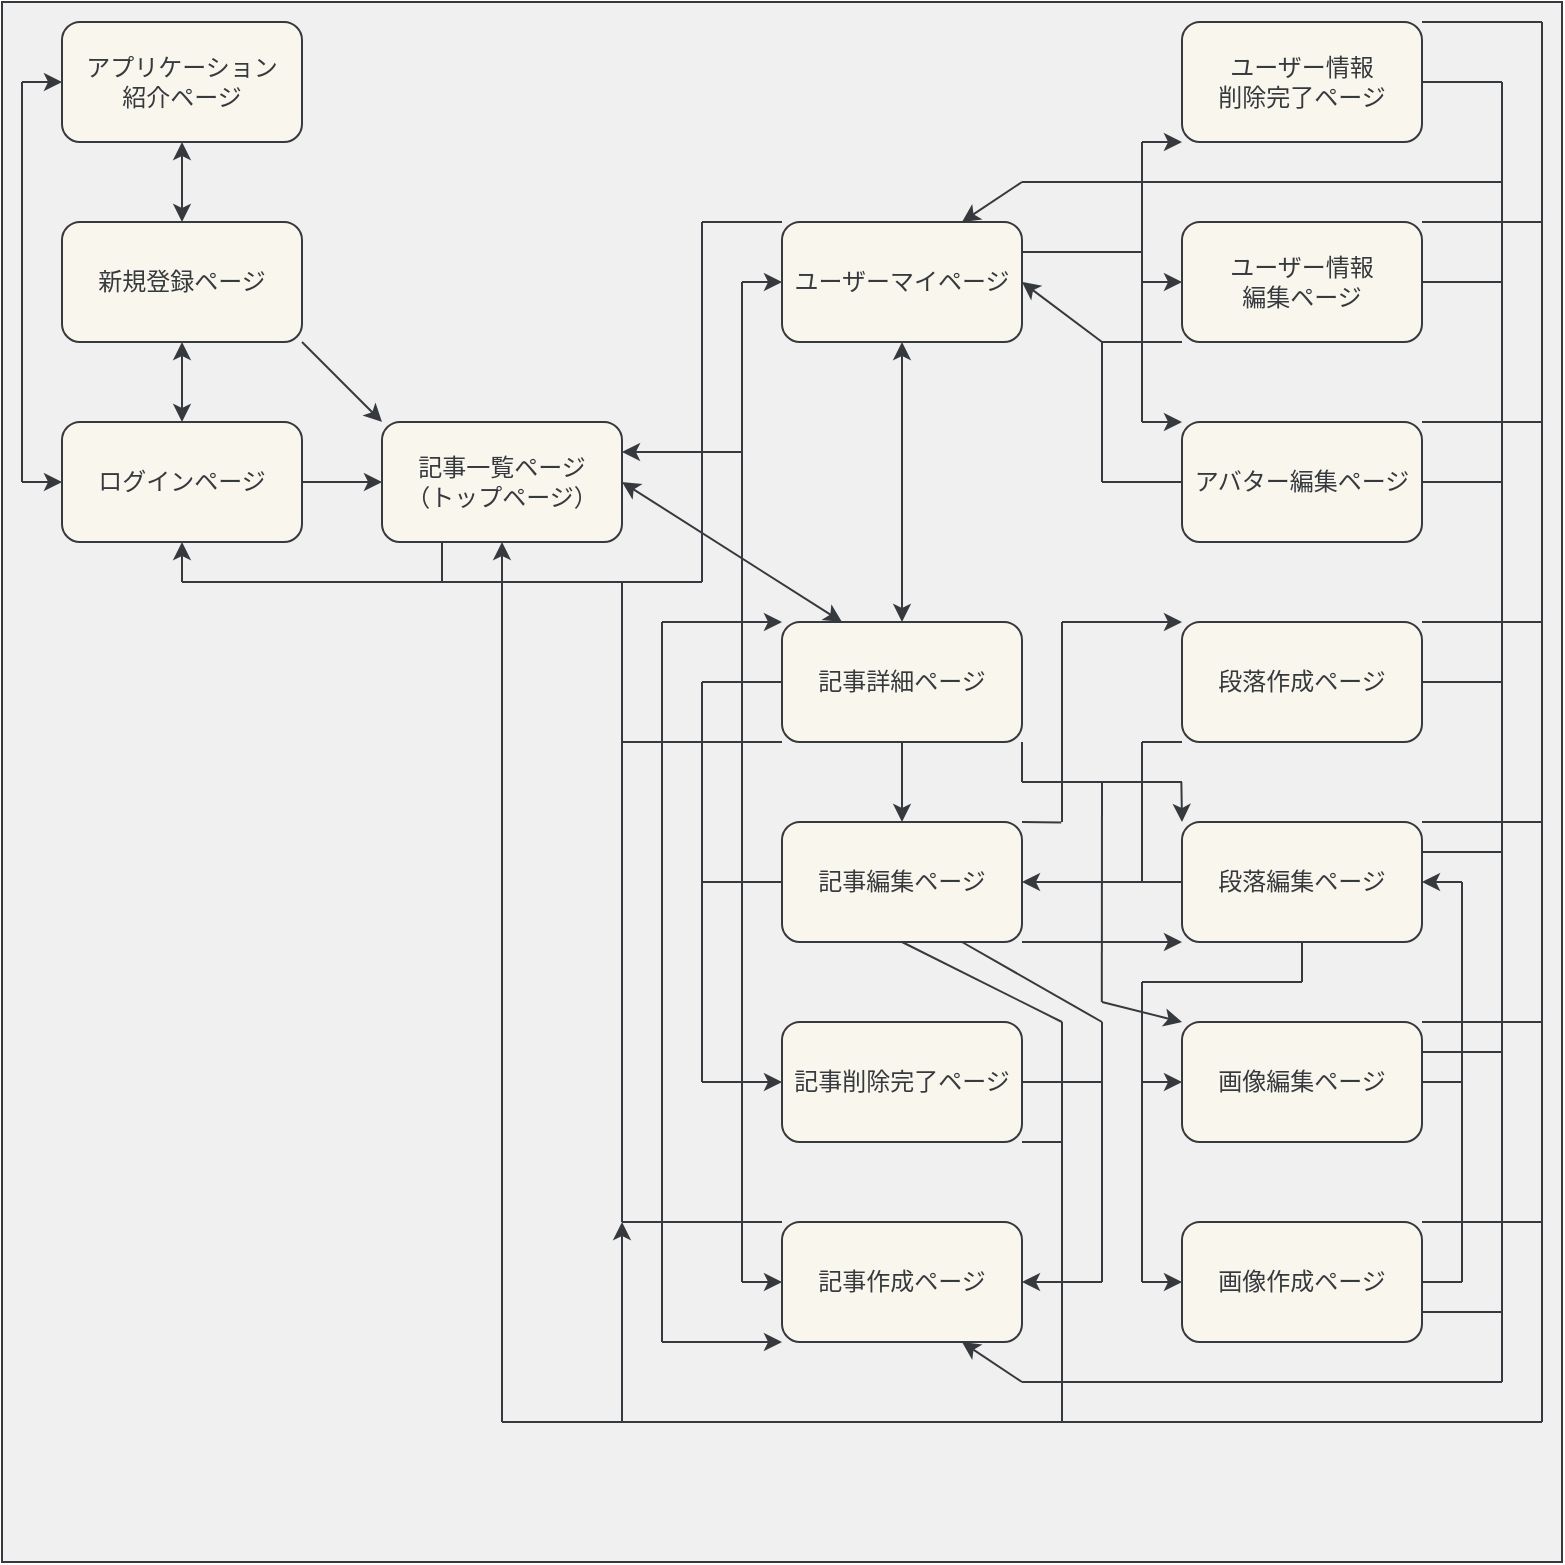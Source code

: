 <mxfile>
    <diagram id="jWzT5kIlaQoX1pOMeJen" name="ページ1">
        <mxGraphModel dx="1187" dy="779" grid="1" gridSize="10" guides="1" tooltips="1" connect="1" arrows="1" fold="1" page="1" pageScale="1" pageWidth="827" pageHeight="1169" math="0" shadow="0">
            <root>
                <mxCell id="0"/>
                <mxCell id="1" parent="0"/>
                <mxCell id="247" value="" style="whiteSpace=wrap;html=1;aspect=fixed;fillColor=#F0F0F0;strokeColor=#36393d;" parent="1" vertex="1">
                    <mxGeometry x="10" y="10" width="780" height="780" as="geometry"/>
                </mxCell>
                <mxCell id="112" style="edgeStyle=none;html=1;exitX=0.5;exitY=1;exitDx=0;exitDy=0;entryX=0.5;entryY=0;entryDx=0;entryDy=0;fontColor=#36393D;startArrow=classic;startFill=1;labelBackgroundColor=none;fillColor=#f9f7ed;strokeColor=#36393D;" parent="1" source="9" target="15" edge="1">
                    <mxGeometry relative="1" as="geometry"/>
                </mxCell>
                <mxCell id="144" style="edgeStyle=none;html=1;exitX=0;exitY=0.5;exitDx=0;exitDy=0;fontColor=#36393D;startArrow=classic;startFill=1;endArrow=none;endFill=0;labelBackgroundColor=none;fillColor=#f9f7ed;strokeColor=#36393D;" parent="1" source="9" edge="1">
                    <mxGeometry relative="1" as="geometry">
                        <mxPoint x="20" y="50" as="targetPoint"/>
                    </mxGeometry>
                </mxCell>
                <mxCell id="9" value="アプリケーション&lt;br&gt;紹介ページ" style="rounded=1;whiteSpace=wrap;html=1;labelBackgroundColor=none;fillColor=#f9f7ed;strokeColor=#36393D;fontColor=#36393D;" parent="1" vertex="1">
                    <mxGeometry x="40" y="20" width="120" height="60" as="geometry"/>
                </mxCell>
                <mxCell id="145" style="edgeStyle=none;html=1;exitX=1;exitY=0.5;exitDx=0;exitDy=0;entryX=0;entryY=0.5;entryDx=0;entryDy=0;fontColor=#36393D;startArrow=none;startFill=0;endArrow=classic;endFill=1;labelBackgroundColor=none;fillColor=#f9f7ed;strokeColor=#36393D;" parent="1" source="12" target="18" edge="1">
                    <mxGeometry relative="1" as="geometry"/>
                </mxCell>
                <mxCell id="240" style="edgeStyle=none;html=1;exitX=0.5;exitY=1;exitDx=0;exitDy=0;fontColor=#36393D;startArrow=classic;startFill=1;endArrow=none;endFill=0;labelBackgroundColor=none;fillColor=#f9f7ed;strokeColor=#36393D;" parent="1" source="12" edge="1">
                    <mxGeometry relative="1" as="geometry">
                        <mxPoint x="100" y="300" as="targetPoint"/>
                    </mxGeometry>
                </mxCell>
                <mxCell id="245" style="edgeStyle=none;html=1;exitX=0;exitY=0.5;exitDx=0;exitDy=0;fontColor=#36393D;startArrow=classic;startFill=1;endArrow=none;endFill=0;labelBackgroundColor=none;fillColor=#f9f7ed;strokeColor=#36393D;" parent="1" source="12" edge="1">
                    <mxGeometry relative="1" as="geometry">
                        <mxPoint x="20" y="250" as="targetPoint"/>
                    </mxGeometry>
                </mxCell>
                <mxCell id="12" value="ログインページ" style="rounded=1;whiteSpace=wrap;html=1;labelBackgroundColor=none;fillColor=#f9f7ed;strokeColor=#36393D;fontColor=#36393D;" parent="1" vertex="1">
                    <mxGeometry x="40" y="220" width="120" height="60" as="geometry"/>
                </mxCell>
                <mxCell id="113" style="edgeStyle=none;html=1;exitX=0.5;exitY=1;exitDx=0;exitDy=0;entryX=0.5;entryY=0;entryDx=0;entryDy=0;fontColor=#36393D;startArrow=classic;startFill=1;labelBackgroundColor=none;fillColor=#f9f7ed;strokeColor=#36393D;" parent="1" source="15" target="12" edge="1">
                    <mxGeometry relative="1" as="geometry"/>
                </mxCell>
                <mxCell id="146" style="edgeStyle=none;html=1;exitX=1;exitY=1;exitDx=0;exitDy=0;entryX=0;entryY=0;entryDx=0;entryDy=0;fontColor=#36393D;startArrow=none;startFill=0;endArrow=classic;endFill=1;labelBackgroundColor=none;fillColor=#f9f7ed;strokeColor=#36393D;" parent="1" source="15" target="18" edge="1">
                    <mxGeometry relative="1" as="geometry"/>
                </mxCell>
                <mxCell id="15" value="新規登録ページ" style="rounded=1;whiteSpace=wrap;html=1;labelBackgroundColor=none;fillColor=#f9f7ed;strokeColor=#36393D;fontColor=#36393D;" parent="1" vertex="1">
                    <mxGeometry x="40" y="120" width="120" height="60" as="geometry"/>
                </mxCell>
                <mxCell id="152" style="edgeStyle=none;html=1;exitX=1;exitY=0.25;exitDx=0;exitDy=0;fontColor=#36393D;startArrow=classic;startFill=1;endArrow=none;endFill=0;labelBackgroundColor=none;fillColor=#f9f7ed;strokeColor=#36393D;" parent="1" source="18" edge="1">
                    <mxGeometry relative="1" as="geometry">
                        <mxPoint x="380" y="235" as="targetPoint"/>
                    </mxGeometry>
                </mxCell>
                <mxCell id="242" style="edgeStyle=none;html=1;exitX=0.25;exitY=1;exitDx=0;exitDy=0;fontColor=#36393D;startArrow=none;startFill=0;endArrow=none;endFill=0;labelBackgroundColor=none;fillColor=#f9f7ed;strokeColor=#36393D;" parent="1" source="18" edge="1">
                    <mxGeometry relative="1" as="geometry">
                        <mxPoint x="230" y="300" as="targetPoint"/>
                    </mxGeometry>
                </mxCell>
                <mxCell id="18" value="記事一覧ページ&lt;br&gt;（トップページ）" style="rounded=1;whiteSpace=wrap;html=1;labelBackgroundColor=none;fillColor=#f9f7ed;strokeColor=#36393D;fontColor=#36393D;" parent="1" vertex="1">
                    <mxGeometry x="200" y="220" width="120" height="60" as="geometry"/>
                </mxCell>
                <mxCell id="156" style="edgeStyle=none;html=1;exitX=0;exitY=0.5;exitDx=0;exitDy=0;fontColor=#36393D;startArrow=classic;startFill=1;endArrow=none;endFill=0;labelBackgroundColor=none;fillColor=#f9f7ed;strokeColor=#36393D;" parent="1" source="26" edge="1">
                    <mxGeometry relative="1" as="geometry">
                        <mxPoint x="380" y="150" as="targetPoint"/>
                    </mxGeometry>
                </mxCell>
                <mxCell id="165" style="edgeStyle=none;html=1;exitX=1;exitY=0.25;exitDx=0;exitDy=0;fontColor=#36393D;startArrow=none;startFill=0;endArrow=none;endFill=0;labelBackgroundColor=none;fillColor=#f9f7ed;strokeColor=#36393D;" parent="1" source="26" edge="1">
                    <mxGeometry relative="1" as="geometry">
                        <mxPoint x="580" y="135" as="targetPoint"/>
                    </mxGeometry>
                </mxCell>
                <mxCell id="169" style="edgeStyle=none;html=1;exitX=1;exitY=0.5;exitDx=0;exitDy=0;fontColor=#36393D;startArrow=classic;startFill=1;endArrow=none;endFill=0;labelBackgroundColor=none;fillColor=#f9f7ed;strokeColor=#36393D;" parent="1" source="26" edge="1">
                    <mxGeometry relative="1" as="geometry">
                        <mxPoint x="560" y="180" as="targetPoint"/>
                    </mxGeometry>
                </mxCell>
                <mxCell id="201" style="edgeStyle=none;html=1;exitX=0.5;exitY=1;exitDx=0;exitDy=0;entryX=0.5;entryY=0;entryDx=0;entryDy=0;fontColor=#36393D;startArrow=classic;startFill=1;endArrow=classic;endFill=1;labelBackgroundColor=none;fillColor=#f9f7ed;strokeColor=#36393D;" parent="1" source="26" target="33" edge="1">
                    <mxGeometry relative="1" as="geometry"/>
                </mxCell>
                <mxCell id="219" style="edgeStyle=none;html=1;exitX=0.75;exitY=0;exitDx=0;exitDy=0;fontColor=#36393D;startArrow=classic;startFill=1;endArrow=none;endFill=0;labelBackgroundColor=none;fillColor=#f9f7ed;strokeColor=#36393D;" parent="1" source="26" edge="1">
                    <mxGeometry relative="1" as="geometry">
                        <mxPoint x="520" y="100" as="targetPoint"/>
                    </mxGeometry>
                </mxCell>
                <mxCell id="239" style="edgeStyle=none;html=1;exitX=0;exitY=0;exitDx=0;exitDy=0;fontColor=#36393D;startArrow=none;startFill=0;endArrow=none;endFill=0;labelBackgroundColor=none;fillColor=#f9f7ed;strokeColor=#36393D;" parent="1" source="26" edge="1">
                    <mxGeometry relative="1" as="geometry">
                        <mxPoint x="360" y="120" as="targetPoint"/>
                    </mxGeometry>
                </mxCell>
                <mxCell id="26" value="ユーザーマイページ" style="rounded=1;whiteSpace=wrap;html=1;labelBackgroundColor=none;fillColor=#f9f7ed;strokeColor=#36393D;fontColor=#36393D;" parent="1" vertex="1">
                    <mxGeometry x="400" y="120" width="120" height="60" as="geometry"/>
                </mxCell>
                <mxCell id="134" style="edgeStyle=none;html=1;exitX=0.5;exitY=1;exitDx=0;exitDy=0;entryX=0.5;entryY=0;entryDx=0;entryDy=0;fontColor=#36393D;startArrow=none;startFill=0;endArrow=classic;endFill=1;labelBackgroundColor=none;fillColor=#f9f7ed;strokeColor=#36393D;" parent="1" source="33" target="49" edge="1">
                    <mxGeometry relative="1" as="geometry"/>
                </mxCell>
                <mxCell id="149" style="edgeStyle=none;html=1;exitX=0.25;exitY=0;exitDx=0;exitDy=0;fontColor=#36393D;startArrow=classic;startFill=1;endArrow=classic;endFill=1;entryX=1;entryY=0.5;entryDx=0;entryDy=0;labelBackgroundColor=none;fillColor=#f9f7ed;strokeColor=#36393D;" parent="1" source="33" target="18" edge="1">
                    <mxGeometry relative="1" as="geometry">
                        <mxPoint x="380" y="320" as="targetPoint"/>
                    </mxGeometry>
                </mxCell>
                <mxCell id="180" style="edgeStyle=none;html=1;exitX=0;exitY=0.5;exitDx=0;exitDy=0;fontColor=#36393D;startArrow=none;startFill=0;endArrow=none;endFill=0;labelBackgroundColor=none;fillColor=#f9f7ed;strokeColor=#36393D;" parent="1" source="33" edge="1">
                    <mxGeometry relative="1" as="geometry">
                        <mxPoint x="360" y="350" as="targetPoint"/>
                    </mxGeometry>
                </mxCell>
                <mxCell id="202" style="edgeStyle=none;html=1;exitX=0;exitY=0;exitDx=0;exitDy=0;fontColor=#36393D;startArrow=classic;startFill=1;endArrow=none;endFill=0;labelBackgroundColor=none;fillColor=#f9f7ed;strokeColor=#36393D;" parent="1" source="33" edge="1">
                    <mxGeometry relative="1" as="geometry">
                        <mxPoint x="340" y="320" as="targetPoint"/>
                    </mxGeometry>
                </mxCell>
                <mxCell id="204" style="edgeStyle=none;html=1;exitX=0.756;exitY=0.5;exitDx=0;exitDy=0;entryX=0;entryY=0;entryDx=0;entryDy=0;fontColor=#36393D;startArrow=none;startFill=0;endArrow=classic;endFill=1;labelBackgroundColor=none;fillColor=#f9f7ed;strokeColor=#36393D;exitPerimeter=0;" parent="1" source="247" target="77" edge="1">
                    <mxGeometry relative="1" as="geometry"/>
                </mxCell>
                <mxCell id="236" style="edgeStyle=none;html=1;exitX=0;exitY=1;exitDx=0;exitDy=0;fontColor=#36393D;startArrow=none;startFill=0;endArrow=none;endFill=0;labelBackgroundColor=none;fillColor=#f9f7ed;strokeColor=#36393D;" parent="1" source="33" edge="1">
                    <mxGeometry relative="1" as="geometry">
                        <mxPoint x="320" y="380" as="targetPoint"/>
                    </mxGeometry>
                </mxCell>
                <mxCell id="33" value="記事詳細ページ" style="rounded=1;whiteSpace=wrap;html=1;labelBackgroundColor=none;fillColor=#f9f7ed;strokeColor=#36393D;fontColor=#36393D;" parent="1" vertex="1">
                    <mxGeometry x="400" y="320" width="120" height="60" as="geometry"/>
                </mxCell>
                <mxCell id="185" style="edgeStyle=none;html=1;exitX=0;exitY=0.5;exitDx=0;exitDy=0;fontColor=#36393D;startArrow=classic;startFill=1;endArrow=none;endFill=0;labelBackgroundColor=none;fillColor=#f9f7ed;strokeColor=#36393D;" parent="1" source="38" edge="1">
                    <mxGeometry relative="1" as="geometry">
                        <mxPoint x="360" y="550" as="targetPoint"/>
                    </mxGeometry>
                </mxCell>
                <mxCell id="215" style="edgeStyle=none;html=1;exitX=1;exitY=0.5;exitDx=0;exitDy=0;fontColor=#36393D;startArrow=none;startFill=0;endArrow=none;endFill=0;labelBackgroundColor=none;fillColor=#f9f7ed;strokeColor=#36393D;" parent="1" source="38" edge="1">
                    <mxGeometry relative="1" as="geometry">
                        <mxPoint x="560" y="550" as="targetPoint"/>
                    </mxGeometry>
                </mxCell>
                <mxCell id="231" style="edgeStyle=none;html=1;exitX=1;exitY=1;exitDx=0;exitDy=0;fontColor=#36393D;startArrow=none;startFill=0;endArrow=none;endFill=0;labelBackgroundColor=none;fillColor=#f9f7ed;strokeColor=#36393D;" parent="1" source="38" edge="1">
                    <mxGeometry relative="1" as="geometry">
                        <mxPoint x="540" y="580" as="targetPoint"/>
                    </mxGeometry>
                </mxCell>
                <mxCell id="38" value="記事削除完了ページ" style="rounded=1;whiteSpace=wrap;html=1;labelBackgroundColor=none;fillColor=#f9f7ed;strokeColor=#36393D;fontColor=#36393D;" parent="1" vertex="1">
                    <mxGeometry x="400" y="520" width="120" height="60" as="geometry"/>
                </mxCell>
                <mxCell id="157" style="edgeStyle=none;html=1;exitX=0;exitY=0.5;exitDx=0;exitDy=0;fontColor=#36393D;startArrow=classic;startFill=1;endArrow=none;endFill=0;labelBackgroundColor=none;fillColor=#f9f7ed;strokeColor=#36393D;" parent="1" source="43" edge="1">
                    <mxGeometry relative="1" as="geometry">
                        <mxPoint x="380" y="650" as="targetPoint"/>
                    </mxGeometry>
                </mxCell>
                <mxCell id="198" style="edgeStyle=none;html=1;exitX=0;exitY=1;exitDx=0;exitDy=0;fontColor=#36393D;startArrow=classic;startFill=1;endArrow=none;endFill=0;labelBackgroundColor=none;fillColor=#f9f7ed;strokeColor=#36393D;" parent="1" source="43" edge="1">
                    <mxGeometry relative="1" as="geometry">
                        <mxPoint x="340" y="680" as="targetPoint"/>
                    </mxGeometry>
                </mxCell>
                <mxCell id="217" style="edgeStyle=none;html=1;exitX=0.75;exitY=1;exitDx=0;exitDy=0;fontColor=#36393D;startArrow=classic;startFill=1;endArrow=none;endFill=0;labelBackgroundColor=none;fillColor=#f9f7ed;strokeColor=#36393D;" parent="1" source="43" edge="1">
                    <mxGeometry relative="1" as="geometry">
                        <mxPoint x="520" y="700" as="targetPoint"/>
                    </mxGeometry>
                </mxCell>
                <mxCell id="234" style="edgeStyle=none;html=1;exitX=0;exitY=0;exitDx=0;exitDy=0;fontColor=#36393D;startArrow=none;startFill=0;endArrow=none;endFill=0;labelBackgroundColor=none;fillColor=#f9f7ed;strokeColor=#36393D;" parent="1" source="43" edge="1">
                    <mxGeometry relative="1" as="geometry">
                        <mxPoint x="320" y="620" as="targetPoint"/>
                    </mxGeometry>
                </mxCell>
                <mxCell id="246" style="edgeStyle=none;html=1;exitX=1;exitY=0.5;exitDx=0;exitDy=0;fontColor=#36393D;startArrow=classic;startFill=1;endArrow=none;endFill=0;labelBackgroundColor=none;fillColor=#f9f7ed;strokeColor=#36393D;" parent="1" source="43" edge="1">
                    <mxGeometry relative="1" as="geometry">
                        <mxPoint x="560" y="650" as="targetPoint"/>
                    </mxGeometry>
                </mxCell>
                <mxCell id="43" value="記事作成ページ" style="rounded=1;whiteSpace=wrap;html=1;labelBackgroundColor=none;fillColor=#f9f7ed;strokeColor=#36393D;fontColor=#36393D;" parent="1" vertex="1">
                    <mxGeometry x="400" y="620" width="120" height="60" as="geometry"/>
                </mxCell>
                <mxCell id="177" style="edgeStyle=none;html=1;exitX=1;exitY=0.5;exitDx=0;exitDy=0;fontColor=#36393D;startArrow=classic;startFill=1;endArrow=none;endFill=0;labelBackgroundColor=none;fillColor=#f9f7ed;strokeColor=#36393D;" parent="1" source="49" edge="1">
                    <mxGeometry relative="1" as="geometry">
                        <mxPoint x="580" y="450" as="targetPoint"/>
                    </mxGeometry>
                </mxCell>
                <mxCell id="178" style="edgeStyle=none;html=1;exitX=1;exitY=1;exitDx=0;exitDy=0;entryX=0;entryY=1;entryDx=0;entryDy=0;fontColor=#36393D;startArrow=none;startFill=0;endArrow=classic;endFill=1;labelBackgroundColor=none;fillColor=#f9f7ed;strokeColor=#36393D;" parent="1" source="49" target="77" edge="1">
                    <mxGeometry relative="1" as="geometry"/>
                </mxCell>
                <mxCell id="181" style="edgeStyle=none;html=1;exitX=0;exitY=0.5;exitDx=0;exitDy=0;fontColor=#36393D;startArrow=none;startFill=0;endArrow=none;endFill=0;labelBackgroundColor=none;fillColor=#f9f7ed;strokeColor=#36393D;" parent="1" source="49" edge="1">
                    <mxGeometry relative="1" as="geometry">
                        <mxPoint x="360" y="450" as="targetPoint"/>
                    </mxGeometry>
                </mxCell>
                <mxCell id="203" style="edgeStyle=none;html=1;entryX=0.679;entryY=0.526;entryDx=0;entryDy=0;fontColor=#36393D;startArrow=none;startFill=0;endArrow=none;endFill=0;labelBackgroundColor=none;fillColor=#f9f7ed;strokeColor=#36393D;entryPerimeter=0;" parent="1" target="247" edge="1">
                    <mxGeometry relative="1" as="geometry">
                        <mxPoint x="520" y="420" as="sourcePoint"/>
                    </mxGeometry>
                </mxCell>
                <mxCell id="214" style="edgeStyle=none;html=1;exitX=0.75;exitY=1;exitDx=0;exitDy=0;fontColor=#36393D;startArrow=none;startFill=0;endArrow=none;endFill=0;labelBackgroundColor=none;fillColor=#f9f7ed;strokeColor=#36393D;" parent="1" source="49" edge="1">
                    <mxGeometry relative="1" as="geometry">
                        <mxPoint x="560" y="520" as="targetPoint"/>
                    </mxGeometry>
                </mxCell>
                <mxCell id="230" style="edgeStyle=none;html=1;exitX=0.5;exitY=1;exitDx=0;exitDy=0;fontColor=#36393D;startArrow=none;startFill=0;endArrow=none;endFill=0;labelBackgroundColor=none;fillColor=#f9f7ed;strokeColor=#36393D;" parent="1" source="49" edge="1">
                    <mxGeometry relative="1" as="geometry">
                        <mxPoint x="540" y="520" as="targetPoint"/>
                    </mxGeometry>
                </mxCell>
                <mxCell id="49" value="記事編集ページ" style="rounded=1;whiteSpace=wrap;html=1;labelBackgroundColor=none;fillColor=#f9f7ed;strokeColor=#36393D;fontColor=#36393D;" parent="1" vertex="1">
                    <mxGeometry x="400" y="420" width="120" height="60" as="geometry"/>
                </mxCell>
                <mxCell id="159" style="edgeStyle=none;html=1;fontColor=#36393D;startArrow=classic;startFill=1;endArrow=none;endFill=0;exitX=0;exitY=1;exitDx=0;exitDy=0;labelBackgroundColor=none;fillColor=#f9f7ed;strokeColor=#36393D;" parent="1" source="58" edge="1">
                    <mxGeometry relative="1" as="geometry">
                        <mxPoint x="580" y="80" as="targetPoint"/>
                        <mxPoint x="600" y="110" as="sourcePoint"/>
                    </mxGeometry>
                </mxCell>
                <mxCell id="167" style="edgeStyle=none;html=1;exitX=0;exitY=1;exitDx=0;exitDy=0;fontColor=#36393D;startArrow=none;startFill=0;endArrow=none;endFill=0;labelBackgroundColor=none;fillColor=#f9f7ed;strokeColor=#36393D;" parent="1" source="53" edge="1">
                    <mxGeometry relative="1" as="geometry">
                        <mxPoint x="560" y="180" as="targetPoint"/>
                    </mxGeometry>
                </mxCell>
                <mxCell id="206" style="edgeStyle=none;html=1;exitX=1;exitY=0.5;exitDx=0;exitDy=0;fontColor=#36393D;startArrow=none;startFill=0;endArrow=none;endFill=0;labelBackgroundColor=none;fillColor=#f9f7ed;strokeColor=#36393D;" parent="1" source="53" edge="1">
                    <mxGeometry relative="1" as="geometry">
                        <mxPoint x="760" y="150" as="targetPoint"/>
                    </mxGeometry>
                </mxCell>
                <mxCell id="222" style="edgeStyle=none;html=1;exitX=1;exitY=0;exitDx=0;exitDy=0;fontColor=#36393D;startArrow=none;startFill=0;endArrow=none;endFill=0;labelBackgroundColor=none;fillColor=#f9f7ed;strokeColor=#36393D;" parent="1" source="53" edge="1">
                    <mxGeometry relative="1" as="geometry">
                        <mxPoint x="780" y="120" as="targetPoint"/>
                    </mxGeometry>
                </mxCell>
                <mxCell id="53" value="ユーザー情報&lt;br&gt;編集ページ" style="rounded=1;whiteSpace=wrap;html=1;labelBackgroundColor=none;fillColor=#f9f7ed;strokeColor=#36393D;fontColor=#36393D;" parent="1" vertex="1">
                    <mxGeometry x="600" y="120" width="120" height="60" as="geometry"/>
                </mxCell>
                <mxCell id="160" style="edgeStyle=none;html=1;fontColor=#36393D;startArrow=classic;startFill=1;endArrow=none;endFill=0;exitX=0;exitY=0.5;exitDx=0;exitDy=0;labelBackgroundColor=none;fillColor=#f9f7ed;strokeColor=#36393D;" parent="1" source="53" edge="1">
                    <mxGeometry relative="1" as="geometry">
                        <mxPoint x="600" y="200" as="sourcePoint"/>
                        <mxPoint x="580" y="150" as="targetPoint"/>
                    </mxGeometry>
                </mxCell>
                <mxCell id="205" style="edgeStyle=none;html=1;exitX=1;exitY=0.5;exitDx=0;exitDy=0;fontColor=#36393D;startArrow=none;startFill=0;endArrow=none;endFill=0;labelBackgroundColor=none;fillColor=#f9f7ed;strokeColor=#36393D;" parent="1" source="58" edge="1">
                    <mxGeometry relative="1" as="geometry">
                        <mxPoint x="760" y="50" as="targetPoint"/>
                    </mxGeometry>
                </mxCell>
                <mxCell id="221" style="edgeStyle=none;html=1;exitX=1;exitY=0;exitDx=0;exitDy=0;fontColor=#36393D;startArrow=none;startFill=0;endArrow=none;endFill=0;labelBackgroundColor=none;fillColor=#f9f7ed;strokeColor=#36393D;" parent="1" source="58" edge="1">
                    <mxGeometry relative="1" as="geometry">
                        <mxPoint x="780" y="20" as="targetPoint"/>
                    </mxGeometry>
                </mxCell>
                <mxCell id="58" value="ユーザー情報&lt;br&gt;削除完了ページ" style="rounded=1;whiteSpace=wrap;html=1;labelBackgroundColor=none;fillColor=#f9f7ed;strokeColor=#36393D;fontColor=#36393D;" parent="1" vertex="1">
                    <mxGeometry x="600" y="20" width="120" height="60" as="geometry"/>
                </mxCell>
                <mxCell id="161" style="edgeStyle=none;html=1;exitX=0;exitY=0;exitDx=0;exitDy=0;fontColor=#36393D;startArrow=classic;startFill=1;endArrow=none;endFill=0;labelBackgroundColor=none;fillColor=#f9f7ed;strokeColor=#36393D;" parent="1" source="59" edge="1">
                    <mxGeometry relative="1" as="geometry">
                        <mxPoint x="580" y="220" as="targetPoint"/>
                    </mxGeometry>
                </mxCell>
                <mxCell id="166" style="edgeStyle=none;html=1;exitX=0;exitY=0.5;exitDx=0;exitDy=0;fontColor=#36393D;startArrow=none;startFill=0;endArrow=none;endFill=0;labelBackgroundColor=none;fillColor=#f9f7ed;strokeColor=#36393D;" parent="1" source="59" edge="1">
                    <mxGeometry relative="1" as="geometry">
                        <mxPoint x="560" y="250" as="targetPoint"/>
                    </mxGeometry>
                </mxCell>
                <mxCell id="207" style="edgeStyle=none;html=1;exitX=1;exitY=0.5;exitDx=0;exitDy=0;fontColor=#36393D;startArrow=none;startFill=0;endArrow=none;endFill=0;labelBackgroundColor=none;fillColor=#f9f7ed;strokeColor=#36393D;" parent="1" source="59" edge="1">
                    <mxGeometry relative="1" as="geometry">
                        <mxPoint x="760" y="250" as="targetPoint"/>
                    </mxGeometry>
                </mxCell>
                <mxCell id="223" style="edgeStyle=none;html=1;exitX=1;exitY=0;exitDx=0;exitDy=0;fontColor=#36393D;startArrow=none;startFill=0;endArrow=none;endFill=0;labelBackgroundColor=none;fillColor=#f9f7ed;strokeColor=#36393D;" parent="1" source="59" edge="1">
                    <mxGeometry relative="1" as="geometry">
                        <mxPoint x="780" y="220" as="targetPoint"/>
                    </mxGeometry>
                </mxCell>
                <mxCell id="59" value="アバター編集ページ" style="rounded=1;whiteSpace=wrap;html=1;labelBackgroundColor=none;fillColor=#f9f7ed;strokeColor=#36393D;fontColor=#36393D;" parent="1" vertex="1">
                    <mxGeometry x="600" y="220" width="120" height="60" as="geometry"/>
                </mxCell>
                <mxCell id="176" style="edgeStyle=none;html=1;exitX=0;exitY=0.5;exitDx=0;exitDy=0;fontColor=#36393D;startArrow=none;startFill=0;endArrow=none;endFill=0;labelBackgroundColor=none;fillColor=#f9f7ed;strokeColor=#36393D;" parent="1" source="77" edge="1">
                    <mxGeometry relative="1" as="geometry">
                        <mxPoint x="580" y="450" as="targetPoint"/>
                    </mxGeometry>
                </mxCell>
                <mxCell id="190" style="edgeStyle=none;html=1;exitX=0.5;exitY=1;exitDx=0;exitDy=0;fontColor=#36393D;startArrow=none;startFill=0;endArrow=none;endFill=0;labelBackgroundColor=none;fillColor=#f9f7ed;strokeColor=#36393D;" parent="1" source="77" edge="1">
                    <mxGeometry relative="1" as="geometry">
                        <mxPoint x="660" y="500" as="targetPoint"/>
                    </mxGeometry>
                </mxCell>
                <mxCell id="194" style="edgeStyle=none;html=1;exitX=1;exitY=0.5;exitDx=0;exitDy=0;fontColor=#36393D;startArrow=classic;startFill=1;endArrow=none;endFill=0;labelBackgroundColor=none;fillColor=#f9f7ed;strokeColor=#36393D;" parent="1" source="77" edge="1">
                    <mxGeometry relative="1" as="geometry">
                        <mxPoint x="740" y="450" as="targetPoint"/>
                    </mxGeometry>
                </mxCell>
                <mxCell id="209" style="edgeStyle=none;html=1;exitX=1;exitY=0.25;exitDx=0;exitDy=0;fontColor=#36393D;startArrow=none;startFill=0;endArrow=none;endFill=0;labelBackgroundColor=none;fillColor=#f9f7ed;strokeColor=#36393D;" parent="1" source="77" edge="1">
                    <mxGeometry relative="1" as="geometry">
                        <mxPoint x="760" y="435" as="targetPoint"/>
                    </mxGeometry>
                </mxCell>
                <mxCell id="225" style="edgeStyle=none;html=1;exitX=1;exitY=0;exitDx=0;exitDy=0;fontColor=#36393D;startArrow=none;startFill=0;endArrow=none;endFill=0;labelBackgroundColor=none;fillColor=#f9f7ed;strokeColor=#36393D;" parent="1" source="77" edge="1">
                    <mxGeometry relative="1" as="geometry">
                        <mxPoint x="780" y="420" as="targetPoint"/>
                    </mxGeometry>
                </mxCell>
                <mxCell id="77" value="段落編集ページ" style="rounded=1;whiteSpace=wrap;html=1;labelBackgroundColor=none;fillColor=#f9f7ed;strokeColor=#36393D;fontColor=#36393D;" parent="1" vertex="1">
                    <mxGeometry x="600" y="420" width="120" height="60" as="geometry"/>
                </mxCell>
                <mxCell id="174" style="edgeStyle=none;html=1;exitX=0;exitY=1;exitDx=0;exitDy=0;fontColor=#36393D;startArrow=none;startFill=0;endArrow=none;endFill=0;labelBackgroundColor=none;fillColor=#f9f7ed;strokeColor=#36393D;" parent="1" source="83" edge="1">
                    <mxGeometry relative="1" as="geometry">
                        <mxPoint x="580" y="380" as="targetPoint"/>
                    </mxGeometry>
                </mxCell>
                <mxCell id="208" style="edgeStyle=none;html=1;exitX=1;exitY=0.5;exitDx=0;exitDy=0;fontColor=#36393D;startArrow=none;startFill=0;endArrow=none;endFill=0;labelBackgroundColor=none;fillColor=#f9f7ed;strokeColor=#36393D;" parent="1" source="83" edge="1">
                    <mxGeometry relative="1" as="geometry">
                        <mxPoint x="760" y="350" as="targetPoint"/>
                    </mxGeometry>
                </mxCell>
                <mxCell id="224" style="edgeStyle=none;html=1;exitX=1;exitY=0;exitDx=0;exitDy=0;fontColor=#36393D;startArrow=none;startFill=0;endArrow=none;endFill=0;labelBackgroundColor=none;fillColor=#f9f7ed;strokeColor=#36393D;" parent="1" source="83" edge="1">
                    <mxGeometry relative="1" as="geometry">
                        <mxPoint x="780" y="320" as="targetPoint"/>
                    </mxGeometry>
                </mxCell>
                <mxCell id="83" value="段落作成ページ" style="rounded=1;whiteSpace=wrap;html=1;labelBackgroundColor=none;fillColor=#f9f7ed;strokeColor=#36393D;fontColor=#36393D;" parent="1" vertex="1">
                    <mxGeometry x="600" y="320" width="120" height="60" as="geometry"/>
                </mxCell>
                <mxCell id="191" style="edgeStyle=none;html=1;exitX=0;exitY=0.5;exitDx=0;exitDy=0;fontColor=#36393D;startArrow=classic;startFill=1;endArrow=none;endFill=0;labelBackgroundColor=none;fillColor=#f9f7ed;strokeColor=#36393D;" parent="1" source="93" edge="1">
                    <mxGeometry relative="1" as="geometry">
                        <mxPoint x="580" y="550" as="targetPoint"/>
                    </mxGeometry>
                </mxCell>
                <mxCell id="195" style="edgeStyle=none;html=1;exitX=1;exitY=0.5;exitDx=0;exitDy=0;fontColor=#36393D;startArrow=none;startFill=0;endArrow=none;endFill=0;labelBackgroundColor=none;fillColor=#f9f7ed;strokeColor=#36393D;" parent="1" source="93" edge="1">
                    <mxGeometry relative="1" as="geometry">
                        <mxPoint x="740" y="550" as="targetPoint"/>
                    </mxGeometry>
                </mxCell>
                <mxCell id="210" style="edgeStyle=none;html=1;exitX=1;exitY=0.25;exitDx=0;exitDy=0;fontColor=#36393D;startArrow=none;startFill=0;endArrow=none;endFill=0;labelBackgroundColor=none;fillColor=#f9f7ed;strokeColor=#36393D;" parent="1" source="93" edge="1">
                    <mxGeometry relative="1" as="geometry">
                        <mxPoint x="760" y="535" as="targetPoint"/>
                    </mxGeometry>
                </mxCell>
                <mxCell id="226" style="edgeStyle=none;html=1;exitX=1;exitY=0;exitDx=0;exitDy=0;fontColor=#36393D;startArrow=none;startFill=0;endArrow=none;endFill=0;labelBackgroundColor=none;fillColor=#f9f7ed;strokeColor=#36393D;" parent="1" source="93" edge="1">
                    <mxGeometry relative="1" as="geometry">
                        <mxPoint x="780" y="520" as="targetPoint"/>
                    </mxGeometry>
                </mxCell>
                <mxCell id="93" value="画像編集ページ" style="rounded=1;whiteSpace=wrap;html=1;labelBackgroundColor=none;fillColor=#f9f7ed;strokeColor=#36393D;fontColor=#36393D;" parent="1" vertex="1">
                    <mxGeometry x="600" y="520" width="120" height="60" as="geometry"/>
                </mxCell>
                <mxCell id="192" style="edgeStyle=none;html=1;exitX=0;exitY=0.5;exitDx=0;exitDy=0;fontColor=#36393D;startArrow=classic;startFill=1;endArrow=none;endFill=0;labelBackgroundColor=none;fillColor=#f9f7ed;strokeColor=#36393D;" parent="1" source="97" edge="1">
                    <mxGeometry relative="1" as="geometry">
                        <mxPoint x="580" y="650" as="targetPoint"/>
                    </mxGeometry>
                </mxCell>
                <mxCell id="196" style="edgeStyle=none;html=1;exitX=1;exitY=0.5;exitDx=0;exitDy=0;fontColor=#36393D;startArrow=none;startFill=0;endArrow=none;endFill=0;labelBackgroundColor=none;fillColor=#f9f7ed;strokeColor=#36393D;" parent="1" source="97" edge="1">
                    <mxGeometry relative="1" as="geometry">
                        <mxPoint x="740" y="650" as="targetPoint"/>
                    </mxGeometry>
                </mxCell>
                <mxCell id="211" style="edgeStyle=none;html=1;exitX=1;exitY=0.75;exitDx=0;exitDy=0;fontColor=#36393D;startArrow=none;startFill=0;endArrow=none;endFill=0;labelBackgroundColor=none;fillColor=#f9f7ed;strokeColor=#36393D;" parent="1" source="97" edge="1">
                    <mxGeometry relative="1" as="geometry">
                        <mxPoint x="760" y="665" as="targetPoint"/>
                    </mxGeometry>
                </mxCell>
                <mxCell id="227" style="edgeStyle=none;html=1;exitX=1;exitY=0;exitDx=0;exitDy=0;fontColor=#36393D;startArrow=none;startFill=0;endArrow=none;endFill=0;labelBackgroundColor=none;fillColor=#f9f7ed;strokeColor=#36393D;" parent="1" source="97" edge="1">
                    <mxGeometry relative="1" as="geometry">
                        <mxPoint x="780" y="620" as="targetPoint"/>
                    </mxGeometry>
                </mxCell>
                <mxCell id="97" value="画像作成ページ" style="rounded=1;whiteSpace=wrap;html=1;labelBackgroundColor=none;fillColor=#f9f7ed;strokeColor=#36393D;fontColor=#36393D;" parent="1" vertex="1">
                    <mxGeometry x="600" y="620" width="120" height="60" as="geometry"/>
                </mxCell>
                <mxCell id="115" value="" style="endArrow=none;html=1;fontColor=#36393D;labelBackgroundColor=none;fillColor=#f9f7ed;strokeColor=#36393D;" parent="1" edge="1">
                    <mxGeometry width="50" height="50" relative="1" as="geometry">
                        <mxPoint x="20" y="250" as="sourcePoint"/>
                        <mxPoint x="20" y="50" as="targetPoint"/>
                    </mxGeometry>
                </mxCell>
                <mxCell id="155" value="" style="endArrow=none;html=1;fontColor=#36393D;labelBackgroundColor=none;fillColor=#f9f7ed;strokeColor=#36393D;" parent="1" edge="1">
                    <mxGeometry width="50" height="50" relative="1" as="geometry">
                        <mxPoint x="380" y="650" as="sourcePoint"/>
                        <mxPoint x="380" y="150" as="targetPoint"/>
                    </mxGeometry>
                </mxCell>
                <mxCell id="158" value="" style="endArrow=none;html=1;fontColor=#36393D;labelBackgroundColor=none;fillColor=#f9f7ed;strokeColor=#36393D;" parent="1" edge="1">
                    <mxGeometry width="50" height="50" relative="1" as="geometry">
                        <mxPoint x="580" y="220" as="sourcePoint"/>
                        <mxPoint x="580" y="80" as="targetPoint"/>
                    </mxGeometry>
                </mxCell>
                <mxCell id="163" value="" style="endArrow=none;html=1;fontColor=#36393D;labelBackgroundColor=none;fillColor=#f9f7ed;strokeColor=#36393D;" parent="1" edge="1">
                    <mxGeometry width="50" height="50" relative="1" as="geometry">
                        <mxPoint x="560" y="250" as="sourcePoint"/>
                        <mxPoint x="560" y="180" as="targetPoint"/>
                    </mxGeometry>
                </mxCell>
                <mxCell id="164" value="" style="endArrow=none;html=1;fontColor=#36393D;labelBackgroundColor=none;fillColor=#f9f7ed;strokeColor=#36393D;" parent="1" edge="1">
                    <mxGeometry width="50" height="50" relative="1" as="geometry">
                        <mxPoint x="760" y="700" as="sourcePoint"/>
                        <mxPoint x="760" y="50" as="targetPoint"/>
                    </mxGeometry>
                </mxCell>
                <mxCell id="173" value="" style="endArrow=none;html=1;fontColor=#36393D;labelBackgroundColor=none;fillColor=#f9f7ed;strokeColor=#36393D;" parent="1" edge="1">
                    <mxGeometry width="50" height="50" relative="1" as="geometry">
                        <mxPoint x="580" y="450" as="sourcePoint"/>
                        <mxPoint x="580" y="380" as="targetPoint"/>
                    </mxGeometry>
                </mxCell>
                <mxCell id="179" value="" style="endArrow=none;html=1;fontColor=#36393D;labelBackgroundColor=none;fillColor=#f9f7ed;strokeColor=#36393D;" parent="1" edge="1">
                    <mxGeometry width="50" height="50" relative="1" as="geometry">
                        <mxPoint x="360" y="550" as="sourcePoint"/>
                        <mxPoint x="360" y="350" as="targetPoint"/>
                    </mxGeometry>
                </mxCell>
                <mxCell id="188" value="" style="endArrow=none;html=1;fontColor=#36393D;labelBackgroundColor=none;fillColor=#f9f7ed;strokeColor=#36393D;" parent="1" edge="1">
                    <mxGeometry width="50" height="50" relative="1" as="geometry">
                        <mxPoint x="580" y="500" as="sourcePoint"/>
                        <mxPoint x="660" y="500" as="targetPoint"/>
                    </mxGeometry>
                </mxCell>
                <mxCell id="189" value="" style="endArrow=none;html=1;fontColor=#36393D;labelBackgroundColor=none;fillColor=#f9f7ed;strokeColor=#36393D;" parent="1" edge="1">
                    <mxGeometry width="50" height="50" relative="1" as="geometry">
                        <mxPoint x="580" y="650" as="sourcePoint"/>
                        <mxPoint x="580" y="500" as="targetPoint"/>
                    </mxGeometry>
                </mxCell>
                <mxCell id="193" value="" style="endArrow=none;html=1;fontColor=#36393D;labelBackgroundColor=none;fillColor=#f9f7ed;strokeColor=#36393D;" parent="1" edge="1">
                    <mxGeometry width="50" height="50" relative="1" as="geometry">
                        <mxPoint x="740" y="650" as="sourcePoint"/>
                        <mxPoint x="740" y="450" as="targetPoint"/>
                    </mxGeometry>
                </mxCell>
                <mxCell id="197" value="" style="endArrow=none;html=1;fontColor=#36393D;labelBackgroundColor=none;fillColor=#f9f7ed;strokeColor=#36393D;" parent="1" edge="1">
                    <mxGeometry width="50" height="50" relative="1" as="geometry">
                        <mxPoint x="340" y="680" as="sourcePoint"/>
                        <mxPoint x="340" y="320" as="targetPoint"/>
                    </mxGeometry>
                </mxCell>
                <mxCell id="212" value="" style="endArrow=none;html=1;fontColor=#36393D;labelBackgroundColor=none;fillColor=#f9f7ed;strokeColor=#36393D;" parent="1" edge="1">
                    <mxGeometry width="50" height="50" relative="1" as="geometry">
                        <mxPoint x="520" y="700" as="sourcePoint"/>
                        <mxPoint x="760" y="700" as="targetPoint"/>
                    </mxGeometry>
                </mxCell>
                <mxCell id="213" value="" style="endArrow=none;html=1;fontColor=#36393D;labelBackgroundColor=none;fillColor=#f9f7ed;strokeColor=#36393D;" parent="1" edge="1">
                    <mxGeometry width="50" height="50" relative="1" as="geometry">
                        <mxPoint x="560" y="650" as="sourcePoint"/>
                        <mxPoint x="560" y="520" as="targetPoint"/>
                    </mxGeometry>
                </mxCell>
                <mxCell id="218" value="" style="endArrow=none;html=1;fontColor=#36393D;labelBackgroundColor=none;fillColor=#f9f7ed;strokeColor=#36393D;" parent="1" edge="1">
                    <mxGeometry width="50" height="50" relative="1" as="geometry">
                        <mxPoint x="520" y="100" as="sourcePoint"/>
                        <mxPoint x="760" y="100" as="targetPoint"/>
                    </mxGeometry>
                </mxCell>
                <mxCell id="220" value="" style="endArrow=none;html=1;fontColor=#36393D;labelBackgroundColor=none;fillColor=#f9f7ed;strokeColor=#36393D;" parent="1" edge="1">
                    <mxGeometry width="50" height="50" relative="1" as="geometry">
                        <mxPoint x="780" y="720" as="sourcePoint"/>
                        <mxPoint x="780" y="20" as="targetPoint"/>
                    </mxGeometry>
                </mxCell>
                <mxCell id="228" value="" style="endArrow=none;html=1;fontColor=#36393D;labelBackgroundColor=none;fillColor=#f9f7ed;strokeColor=#36393D;" parent="1" edge="1">
                    <mxGeometry width="50" height="50" relative="1" as="geometry">
                        <mxPoint x="260" y="720" as="sourcePoint"/>
                        <mxPoint x="780" y="720" as="targetPoint"/>
                    </mxGeometry>
                </mxCell>
                <mxCell id="229" value="" style="endArrow=none;html=1;fontColor=#36393D;labelBackgroundColor=none;fillColor=#f9f7ed;strokeColor=#36393D;" parent="1" edge="1">
                    <mxGeometry width="50" height="50" relative="1" as="geometry">
                        <mxPoint x="540" y="720" as="sourcePoint"/>
                        <mxPoint x="540" y="520" as="targetPoint"/>
                    </mxGeometry>
                </mxCell>
                <mxCell id="233" value="" style="endArrow=none;html=1;fontColor=#36393D;labelBackgroundColor=none;fillColor=#f9f7ed;strokeColor=#36393D;" parent="1" edge="1">
                    <mxGeometry width="50" height="50" relative="1" as="geometry">
                        <mxPoint x="320" y="620" as="sourcePoint"/>
                        <mxPoint x="320" y="300" as="targetPoint"/>
                    </mxGeometry>
                </mxCell>
                <mxCell id="237" value="" style="endArrow=none;html=1;fontColor=#36393D;labelBackgroundColor=none;fillColor=#f9f7ed;strokeColor=#36393D;" parent="1" edge="1">
                    <mxGeometry width="50" height="50" relative="1" as="geometry">
                        <mxPoint x="100" y="300" as="sourcePoint"/>
                        <mxPoint x="360" y="300" as="targetPoint"/>
                    </mxGeometry>
                </mxCell>
                <mxCell id="238" value="" style="endArrow=none;html=1;fontColor=#36393D;labelBackgroundColor=none;fillColor=#f9f7ed;strokeColor=#36393D;" parent="1" edge="1">
                    <mxGeometry width="50" height="50" relative="1" as="geometry">
                        <mxPoint x="360" y="300" as="sourcePoint"/>
                        <mxPoint x="360" y="120" as="targetPoint"/>
                    </mxGeometry>
                </mxCell>
                <mxCell id="243" value="" style="endArrow=classic;html=1;fontColor=#36393D;labelBackgroundColor=none;fillColor=#f9f7ed;strokeColor=#36393D;" parent="1" edge="1">
                    <mxGeometry width="50" height="50" relative="1" as="geometry">
                        <mxPoint x="320" y="720" as="sourcePoint"/>
                        <mxPoint x="320" y="620" as="targetPoint"/>
                    </mxGeometry>
                </mxCell>
                <mxCell id="244" value="" style="endArrow=classic;html=1;fontColor=#36393D;entryX=0.5;entryY=1;entryDx=0;entryDy=0;labelBackgroundColor=none;fillColor=#f9f7ed;strokeColor=#36393D;" parent="1" target="18" edge="1">
                    <mxGeometry width="50" height="50" relative="1" as="geometry">
                        <mxPoint x="260" y="720" as="sourcePoint"/>
                        <mxPoint x="220" y="540" as="targetPoint"/>
                    </mxGeometry>
                </mxCell>
                <mxCell id="248" value="" style="endArrow=none;html=1;fontColor=#36393D;labelBackgroundColor=none;fillColor=#f9f7ed;strokeColor=#36393D;" edge="1" parent="1">
                    <mxGeometry width="50" height="50" relative="1" as="geometry">
                        <mxPoint x="540" y="420" as="sourcePoint"/>
                        <mxPoint x="540" y="320" as="targetPoint"/>
                    </mxGeometry>
                </mxCell>
                <mxCell id="250" style="edgeStyle=none;html=1;fontColor=#36393D;startArrow=none;startFill=0;endArrow=classic;endFill=1;labelBackgroundColor=none;fillColor=#f9f7ed;strokeColor=#36393D;entryX=0;entryY=0;entryDx=0;entryDy=0;" edge="1" parent="1" target="83">
                    <mxGeometry relative="1" as="geometry">
                        <mxPoint x="540" y="320" as="sourcePoint"/>
                        <mxPoint x="590" y="311" as="targetPoint"/>
                    </mxGeometry>
                </mxCell>
                <mxCell id="251" style="edgeStyle=none;html=1;fontColor=#36393D;startArrow=none;startFill=0;endArrow=none;endFill=0;labelBackgroundColor=none;fillColor=#f9f7ed;strokeColor=#36393D;" edge="1" parent="1">
                    <mxGeometry relative="1" as="geometry">
                        <mxPoint x="520" y="400" as="targetPoint"/>
                        <mxPoint x="600" y="400" as="sourcePoint"/>
                    </mxGeometry>
                </mxCell>
                <mxCell id="252" style="edgeStyle=none;html=1;fontColor=#36393D;startArrow=none;startFill=0;endArrow=none;endFill=0;labelBackgroundColor=none;fillColor=#f9f7ed;strokeColor=#36393D;exitX=1;exitY=1;exitDx=0;exitDy=0;" edge="1" parent="1" source="33">
                    <mxGeometry relative="1" as="geometry">
                        <mxPoint x="500" y="390" as="sourcePoint"/>
                        <mxPoint x="520" y="400" as="targetPoint"/>
                    </mxGeometry>
                </mxCell>
                <mxCell id="253" style="edgeStyle=none;html=1;fontColor=#36393D;startArrow=none;startFill=0;endArrow=none;endFill=0;labelBackgroundColor=none;fillColor=#f9f7ed;strokeColor=#36393D;entryX=0.705;entryY=0.641;entryDx=0;entryDy=0;entryPerimeter=0;" edge="1" parent="1" target="247">
                    <mxGeometry relative="1" as="geometry">
                        <mxPoint x="560" y="400" as="sourcePoint"/>
                        <mxPoint x="550" y="470" as="targetPoint"/>
                    </mxGeometry>
                </mxCell>
                <mxCell id="254" style="edgeStyle=none;html=1;exitX=0;exitY=0;exitDx=0;exitDy=0;fontColor=#36393D;startArrow=classic;startFill=1;endArrow=none;endFill=0;labelBackgroundColor=none;fillColor=#f9f7ed;strokeColor=#36393D;" edge="1" parent="1" source="93">
                    <mxGeometry relative="1" as="geometry">
                        <mxPoint x="560" y="510" as="targetPoint"/>
                        <mxPoint x="600" y="510" as="sourcePoint"/>
                    </mxGeometry>
                </mxCell>
            </root>
        </mxGraphModel>
    </diagram>
</mxfile>